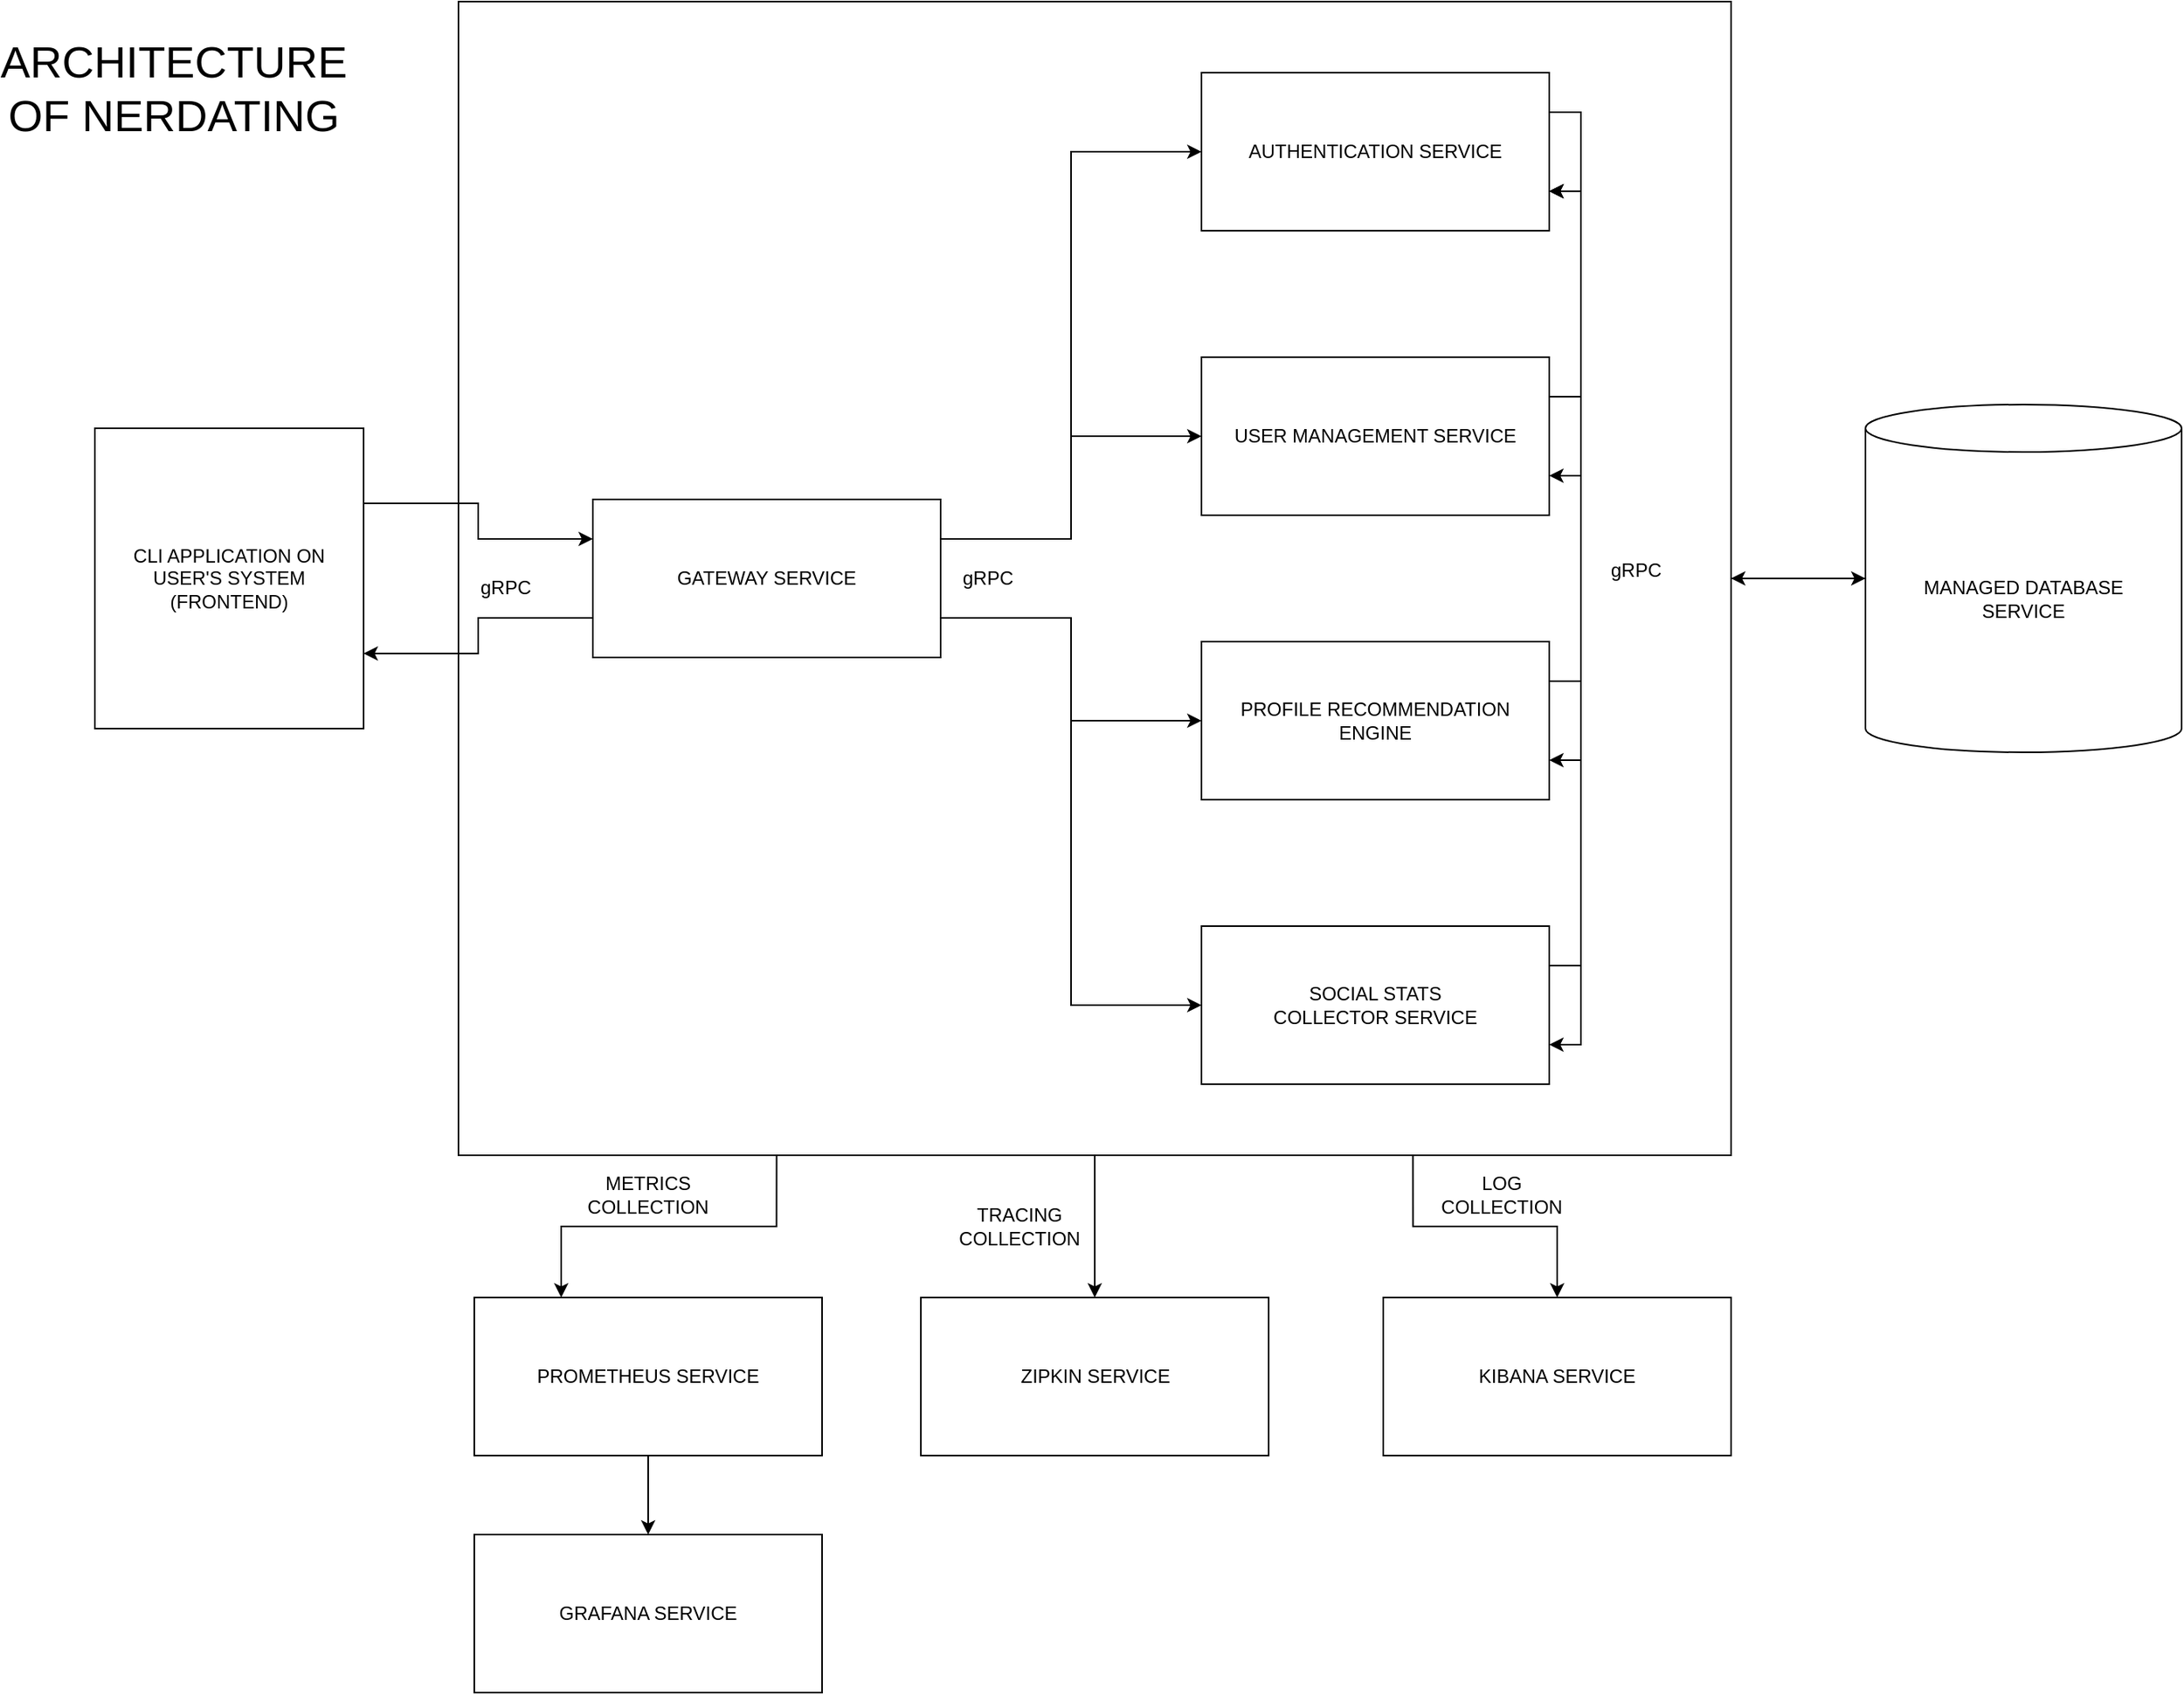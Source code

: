 <mxfile version="20.2.5" type="github">
  <diagram id="_NicEp2t6CpPbq7PptOK" name="Page-1">
    <mxGraphModel dx="1645" dy="1056" grid="1" gridSize="10" guides="1" tooltips="1" connect="1" arrows="1" fold="1" page="1" pageScale="1" pageWidth="850" pageHeight="1100" math="0" shadow="0">
      <root>
        <mxCell id="0" />
        <mxCell id="1" parent="0" />
        <mxCell id="BQYwG80-6be2yZN5s-Ls-39" style="edgeStyle=orthogonalEdgeStyle;rounded=0;orthogonalLoop=1;jettySize=auto;html=1;entryX=0;entryY=0.5;entryDx=0;entryDy=0;entryPerimeter=0;" edge="1" parent="1" source="BQYwG80-6be2yZN5s-Ls-23" target="BQYwG80-6be2yZN5s-Ls-22">
          <mxGeometry relative="1" as="geometry" />
        </mxCell>
        <mxCell id="BQYwG80-6be2yZN5s-Ls-45" style="edgeStyle=orthogonalEdgeStyle;rounded=0;orthogonalLoop=1;jettySize=auto;html=1;exitX=0.25;exitY=1;exitDx=0;exitDy=0;entryX=0.25;entryY=0;entryDx=0;entryDy=0;" edge="1" parent="1" source="BQYwG80-6be2yZN5s-Ls-23" target="BQYwG80-6be2yZN5s-Ls-19">
          <mxGeometry relative="1" as="geometry" />
        </mxCell>
        <mxCell id="BQYwG80-6be2yZN5s-Ls-49" style="edgeStyle=orthogonalEdgeStyle;rounded=0;orthogonalLoop=1;jettySize=auto;html=1;exitX=0.75;exitY=1;exitDx=0;exitDy=0;entryX=0.5;entryY=0;entryDx=0;entryDy=0;fontSize=12;" edge="1" parent="1" source="BQYwG80-6be2yZN5s-Ls-23" target="BQYwG80-6be2yZN5s-Ls-21">
          <mxGeometry relative="1" as="geometry" />
        </mxCell>
        <mxCell id="BQYwG80-6be2yZN5s-Ls-51" style="edgeStyle=orthogonalEdgeStyle;rounded=0;orthogonalLoop=1;jettySize=auto;html=1;fontSize=12;" edge="1" parent="1" source="BQYwG80-6be2yZN5s-Ls-23" target="BQYwG80-6be2yZN5s-Ls-50">
          <mxGeometry relative="1" as="geometry" />
        </mxCell>
        <mxCell id="BQYwG80-6be2yZN5s-Ls-23" value="" style="rounded=0;whiteSpace=wrap;html=1;" vertex="1" parent="1">
          <mxGeometry x="340" y="50" width="805" height="730" as="geometry" />
        </mxCell>
        <mxCell id="BQYwG80-6be2yZN5s-Ls-1" value="ARCHITECTURE OF NERDATING" style="text;html=1;strokeColor=none;fillColor=none;align=center;verticalAlign=middle;whiteSpace=wrap;rounded=0;fontSize=28;" vertex="1" parent="1">
          <mxGeometry x="50" y="90" width="220" height="30" as="geometry" />
        </mxCell>
        <mxCell id="BQYwG80-6be2yZN5s-Ls-24" style="edgeStyle=orthogonalEdgeStyle;rounded=0;orthogonalLoop=1;jettySize=auto;html=1;exitX=1;exitY=0.25;exitDx=0;exitDy=0;entryX=0;entryY=0.25;entryDx=0;entryDy=0;" edge="1" parent="1" source="BQYwG80-6be2yZN5s-Ls-2" target="BQYwG80-6be2yZN5s-Ls-18">
          <mxGeometry relative="1" as="geometry" />
        </mxCell>
        <mxCell id="BQYwG80-6be2yZN5s-Ls-2" value="&lt;div&gt;CLI APPLICATION ON USER&#39;S SYSTEM&lt;/div&gt;&lt;div&gt;(FRONTEND)&lt;br&gt;&lt;/div&gt;" style="rounded=0;whiteSpace=wrap;html=1;" vertex="1" parent="1">
          <mxGeometry x="110" y="320" width="170" height="190" as="geometry" />
        </mxCell>
        <mxCell id="BQYwG80-6be2yZN5s-Ls-34" style="edgeStyle=orthogonalEdgeStyle;rounded=0;orthogonalLoop=1;jettySize=auto;html=1;exitX=1;exitY=0.25;exitDx=0;exitDy=0;entryX=1;entryY=0.75;entryDx=0;entryDy=0;" edge="1" parent="1" source="BQYwG80-6be2yZN5s-Ls-12" target="BQYwG80-6be2yZN5s-Ls-15">
          <mxGeometry relative="1" as="geometry" />
        </mxCell>
        <mxCell id="BQYwG80-6be2yZN5s-Ls-36" style="edgeStyle=orthogonalEdgeStyle;rounded=0;orthogonalLoop=1;jettySize=auto;html=1;exitX=1;exitY=0.25;exitDx=0;exitDy=0;entryX=1;entryY=0.75;entryDx=0;entryDy=0;" edge="1" parent="1" source="BQYwG80-6be2yZN5s-Ls-12" target="BQYwG80-6be2yZN5s-Ls-16">
          <mxGeometry relative="1" as="geometry" />
        </mxCell>
        <mxCell id="BQYwG80-6be2yZN5s-Ls-38" style="edgeStyle=orthogonalEdgeStyle;rounded=0;orthogonalLoop=1;jettySize=auto;html=1;exitX=1;exitY=0.25;exitDx=0;exitDy=0;entryX=1;entryY=0.75;entryDx=0;entryDy=0;" edge="1" parent="1" source="BQYwG80-6be2yZN5s-Ls-12" target="BQYwG80-6be2yZN5s-Ls-14">
          <mxGeometry relative="1" as="geometry" />
        </mxCell>
        <mxCell id="BQYwG80-6be2yZN5s-Ls-12" value="AUTHENTICATION SERVICE" style="rounded=0;whiteSpace=wrap;html=1;" vertex="1" parent="1">
          <mxGeometry x="810" y="95" width="220" height="100" as="geometry" />
        </mxCell>
        <mxCell id="BQYwG80-6be2yZN5s-Ls-37" style="edgeStyle=orthogonalEdgeStyle;rounded=0;orthogonalLoop=1;jettySize=auto;html=1;exitX=1;exitY=0.25;exitDx=0;exitDy=0;entryX=1;entryY=0.75;entryDx=0;entryDy=0;" edge="1" parent="1" source="BQYwG80-6be2yZN5s-Ls-14" target="BQYwG80-6be2yZN5s-Ls-12">
          <mxGeometry relative="1" as="geometry" />
        </mxCell>
        <mxCell id="BQYwG80-6be2yZN5s-Ls-14" value="&lt;div&gt;USER MANAGEMENT SERVICE&lt;/div&gt;" style="rounded=0;whiteSpace=wrap;html=1;" vertex="1" parent="1">
          <mxGeometry x="810" y="275" width="220" height="100" as="geometry" />
        </mxCell>
        <mxCell id="BQYwG80-6be2yZN5s-Ls-33" style="edgeStyle=orthogonalEdgeStyle;rounded=0;orthogonalLoop=1;jettySize=auto;html=1;exitX=1;exitY=0.25;exitDx=0;exitDy=0;entryX=1;entryY=0.75;entryDx=0;entryDy=0;" edge="1" parent="1" source="BQYwG80-6be2yZN5s-Ls-15" target="BQYwG80-6be2yZN5s-Ls-12">
          <mxGeometry relative="1" as="geometry" />
        </mxCell>
        <mxCell id="BQYwG80-6be2yZN5s-Ls-15" value="&lt;div&gt;PROFILE RECOMMENDATION&lt;/div&gt;&lt;div&gt;ENGINE&lt;br&gt;&lt;/div&gt;" style="rounded=0;whiteSpace=wrap;html=1;" vertex="1" parent="1">
          <mxGeometry x="810" y="455" width="220" height="100" as="geometry" />
        </mxCell>
        <mxCell id="BQYwG80-6be2yZN5s-Ls-35" style="edgeStyle=orthogonalEdgeStyle;rounded=0;orthogonalLoop=1;jettySize=auto;html=1;exitX=1;exitY=0.25;exitDx=0;exitDy=0;entryX=1;entryY=0.75;entryDx=0;entryDy=0;" edge="1" parent="1" source="BQYwG80-6be2yZN5s-Ls-16" target="BQYwG80-6be2yZN5s-Ls-12">
          <mxGeometry relative="1" as="geometry" />
        </mxCell>
        <mxCell id="BQYwG80-6be2yZN5s-Ls-16" value="&lt;div&gt;SOCIAL STATS &lt;br&gt;&lt;/div&gt;&lt;div&gt;COLLECTOR SERVICE&lt;/div&gt;" style="rounded=0;whiteSpace=wrap;html=1;" vertex="1" parent="1">
          <mxGeometry x="810" y="635" width="220" height="100" as="geometry" />
        </mxCell>
        <mxCell id="BQYwG80-6be2yZN5s-Ls-25" style="edgeStyle=orthogonalEdgeStyle;rounded=0;orthogonalLoop=1;jettySize=auto;html=1;exitX=0;exitY=0.75;exitDx=0;exitDy=0;entryX=1;entryY=0.75;entryDx=0;entryDy=0;" edge="1" parent="1" source="BQYwG80-6be2yZN5s-Ls-18" target="BQYwG80-6be2yZN5s-Ls-2">
          <mxGeometry relative="1" as="geometry" />
        </mxCell>
        <mxCell id="BQYwG80-6be2yZN5s-Ls-26" style="edgeStyle=orthogonalEdgeStyle;rounded=0;orthogonalLoop=1;jettySize=auto;html=1;exitX=1;exitY=0.25;exitDx=0;exitDy=0;entryX=0;entryY=0.5;entryDx=0;entryDy=0;" edge="1" parent="1" source="BQYwG80-6be2yZN5s-Ls-18" target="BQYwG80-6be2yZN5s-Ls-12">
          <mxGeometry relative="1" as="geometry" />
        </mxCell>
        <mxCell id="BQYwG80-6be2yZN5s-Ls-27" style="edgeStyle=orthogonalEdgeStyle;rounded=0;orthogonalLoop=1;jettySize=auto;html=1;exitX=1;exitY=0.25;exitDx=0;exitDy=0;entryX=0;entryY=0.5;entryDx=0;entryDy=0;" edge="1" parent="1" source="BQYwG80-6be2yZN5s-Ls-18" target="BQYwG80-6be2yZN5s-Ls-14">
          <mxGeometry relative="1" as="geometry" />
        </mxCell>
        <mxCell id="BQYwG80-6be2yZN5s-Ls-28" style="edgeStyle=orthogonalEdgeStyle;rounded=0;orthogonalLoop=1;jettySize=auto;html=1;exitX=1;exitY=0.75;exitDx=0;exitDy=0;entryX=0;entryY=0.5;entryDx=0;entryDy=0;" edge="1" parent="1" source="BQYwG80-6be2yZN5s-Ls-18" target="BQYwG80-6be2yZN5s-Ls-15">
          <mxGeometry relative="1" as="geometry" />
        </mxCell>
        <mxCell id="BQYwG80-6be2yZN5s-Ls-29" style="edgeStyle=orthogonalEdgeStyle;rounded=0;orthogonalLoop=1;jettySize=auto;html=1;exitX=1;exitY=0.75;exitDx=0;exitDy=0;entryX=0;entryY=0.5;entryDx=0;entryDy=0;" edge="1" parent="1" source="BQYwG80-6be2yZN5s-Ls-18" target="BQYwG80-6be2yZN5s-Ls-16">
          <mxGeometry relative="1" as="geometry" />
        </mxCell>
        <mxCell id="BQYwG80-6be2yZN5s-Ls-18" value="GATEWAY SERVICE" style="rounded=0;whiteSpace=wrap;html=1;" vertex="1" parent="1">
          <mxGeometry x="425" y="365" width="220" height="100" as="geometry" />
        </mxCell>
        <mxCell id="BQYwG80-6be2yZN5s-Ls-42" style="edgeStyle=orthogonalEdgeStyle;rounded=0;orthogonalLoop=1;jettySize=auto;html=1;" edge="1" parent="1" source="BQYwG80-6be2yZN5s-Ls-19" target="BQYwG80-6be2yZN5s-Ls-20">
          <mxGeometry relative="1" as="geometry" />
        </mxCell>
        <mxCell id="BQYwG80-6be2yZN5s-Ls-19" value="&lt;div&gt;PROMETHEUS SERVICE&lt;/div&gt;" style="rounded=0;whiteSpace=wrap;html=1;" vertex="1" parent="1">
          <mxGeometry x="350" y="870" width="220" height="100" as="geometry" />
        </mxCell>
        <mxCell id="BQYwG80-6be2yZN5s-Ls-20" value="GRAFANA SERVICE" style="rounded=0;whiteSpace=wrap;html=1;" vertex="1" parent="1">
          <mxGeometry x="350" y="1020" width="220" height="100" as="geometry" />
        </mxCell>
        <mxCell id="BQYwG80-6be2yZN5s-Ls-21" value="&lt;div&gt;KIBANA SERVICE&lt;br&gt;&lt;/div&gt;" style="rounded=0;whiteSpace=wrap;html=1;" vertex="1" parent="1">
          <mxGeometry x="925" y="870" width="220" height="100" as="geometry" />
        </mxCell>
        <mxCell id="BQYwG80-6be2yZN5s-Ls-40" style="edgeStyle=orthogonalEdgeStyle;rounded=0;orthogonalLoop=1;jettySize=auto;html=1;exitX=0;exitY=0.5;exitDx=0;exitDy=0;exitPerimeter=0;entryX=1;entryY=0.5;entryDx=0;entryDy=0;" edge="1" parent="1" source="BQYwG80-6be2yZN5s-Ls-22" target="BQYwG80-6be2yZN5s-Ls-23">
          <mxGeometry relative="1" as="geometry" />
        </mxCell>
        <mxCell id="BQYwG80-6be2yZN5s-Ls-22" value="&lt;div&gt;MANAGED DATABASE &lt;br&gt;&lt;/div&gt;&lt;div&gt;SERVICE&lt;/div&gt;" style="shape=cylinder3;whiteSpace=wrap;html=1;boundedLbl=1;backgroundOutline=1;size=15;" vertex="1" parent="1">
          <mxGeometry x="1230" y="305" width="200" height="220" as="geometry" />
        </mxCell>
        <mxCell id="BQYwG80-6be2yZN5s-Ls-46" value="&lt;font style=&quot;font-size: 12px;&quot;&gt;gRPC&lt;/font&gt;" style="text;html=1;strokeColor=none;fillColor=none;align=center;verticalAlign=middle;whiteSpace=wrap;rounded=0;fontSize=28;" vertex="1" parent="1">
          <mxGeometry x="340" y="400" width="60" height="30" as="geometry" />
        </mxCell>
        <mxCell id="BQYwG80-6be2yZN5s-Ls-47" value="&lt;font style=&quot;font-size: 12px;&quot;&gt;gRPC&lt;/font&gt;" style="text;whiteSpace=wrap;html=1;fontSize=12;align=center;verticalAlign=middle;" vertex="1" parent="1">
          <mxGeometry x="640" y="395" width="70" height="40" as="geometry" />
        </mxCell>
        <mxCell id="BQYwG80-6be2yZN5s-Ls-48" value="&lt;font style=&quot;font-size: 12px;&quot;&gt;gRPC&lt;/font&gt;" style="text;whiteSpace=wrap;html=1;fontSize=12;align=center;verticalAlign=middle;" vertex="1" parent="1">
          <mxGeometry x="1050" y="390" width="70" height="40" as="geometry" />
        </mxCell>
        <mxCell id="BQYwG80-6be2yZN5s-Ls-50" value="&lt;div&gt;ZIPKIN SERVICE&lt;/div&gt;" style="rounded=0;whiteSpace=wrap;html=1;" vertex="1" parent="1">
          <mxGeometry x="632.5" y="870" width="220" height="100" as="geometry" />
        </mxCell>
        <mxCell id="BQYwG80-6be2yZN5s-Ls-52" value="METRICS COLLECTION" style="text;html=1;strokeColor=none;fillColor=none;align=center;verticalAlign=middle;whiteSpace=wrap;rounded=0;fontSize=12;" vertex="1" parent="1">
          <mxGeometry x="395" y="790" width="130" height="30" as="geometry" />
        </mxCell>
        <mxCell id="BQYwG80-6be2yZN5s-Ls-53" value="TRACING COLLECTION" style="text;html=1;strokeColor=none;fillColor=none;align=center;verticalAlign=middle;whiteSpace=wrap;rounded=0;fontSize=12;" vertex="1" parent="1">
          <mxGeometry x="660" y="810" width="70" height="30" as="geometry" />
        </mxCell>
        <mxCell id="BQYwG80-6be2yZN5s-Ls-54" value="LOG COLLECTION" style="text;html=1;strokeColor=none;fillColor=none;align=center;verticalAlign=middle;whiteSpace=wrap;rounded=0;fontSize=12;" vertex="1" parent="1">
          <mxGeometry x="970" y="790" width="60" height="30" as="geometry" />
        </mxCell>
      </root>
    </mxGraphModel>
  </diagram>
</mxfile>
